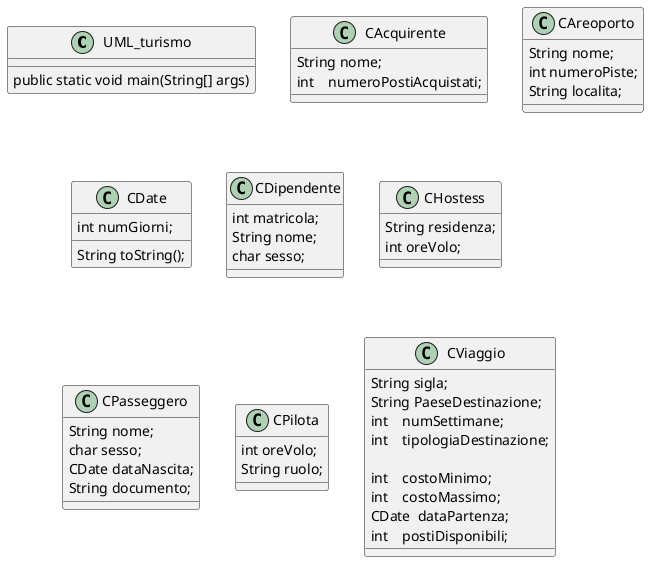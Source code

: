 @startuml
class UML_turismo {
    public static void main(String[] args)
}
class CAcquirente  {
    String nome;
    int    numeroPostiAcquistati;
}
class CAreoporto {
    String nome;
    int numeroPiste;
    String localita;  
}
class CDate {
    int numGiorni;    
    String toString();
}
class CDipendente {
    int matricola;
    String nome;
    char sesso;
}
class CHostess {
    String residenza;
    int oreVolo;
}
class CPasseggero {
    String nome;
    char sesso;
    CDate dataNascita;
    String documento;   
}
class CPilota {
    int oreVolo;
    String ruolo;   
}
class CViaggio {
    String sigla;
    String PaeseDestinazione;
    int    numSettimane;
    int    tipologiaDestinazione;

    int    costoMinimo;
    int    costoMassimo;
    CDate  dataPartenza;
    int    postiDisponibili;
}

@enduml